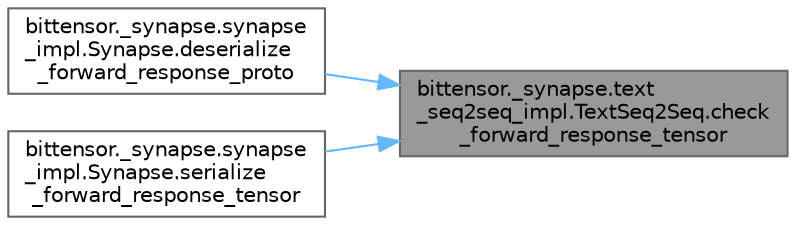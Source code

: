 digraph "bittensor._synapse.text_seq2seq_impl.TextSeq2Seq.check_forward_response_tensor"
{
 // LATEX_PDF_SIZE
  bgcolor="transparent";
  edge [fontname=Helvetica,fontsize=10,labelfontname=Helvetica,labelfontsize=10];
  node [fontname=Helvetica,fontsize=10,shape=box,height=0.2,width=0.4];
  rankdir="RL";
  Node1 [label="bittensor._synapse.text\l_seq2seq_impl.TextSeq2Seq.check\l_forward_response_tensor",height=0.2,width=0.4,color="gray40", fillcolor="grey60", style="filled", fontcolor="black",tooltip=" "];
  Node1 -> Node2 [dir="back",color="steelblue1",style="solid"];
  Node2 [label="bittensor._synapse.synapse\l_impl.Synapse.deserialize\l_forward_response_proto",height=0.2,width=0.4,color="grey40", fillcolor="white", style="filled",URL="$classbittensor_1_1__synapse_1_1synapse__impl_1_1_synapse.html#a490c0eb46ee3b51c043f94c3e6f5a723",tooltip=" "];
  Node1 -> Node3 [dir="back",color="steelblue1",style="solid"];
  Node3 [label="bittensor._synapse.synapse\l_impl.Synapse.serialize\l_forward_response_tensor",height=0.2,width=0.4,color="grey40", fillcolor="white", style="filled",URL="$classbittensor_1_1__synapse_1_1synapse__impl_1_1_synapse.html#ae38bd75b6fe681bb836de7616864fbfa",tooltip=" "];
}
